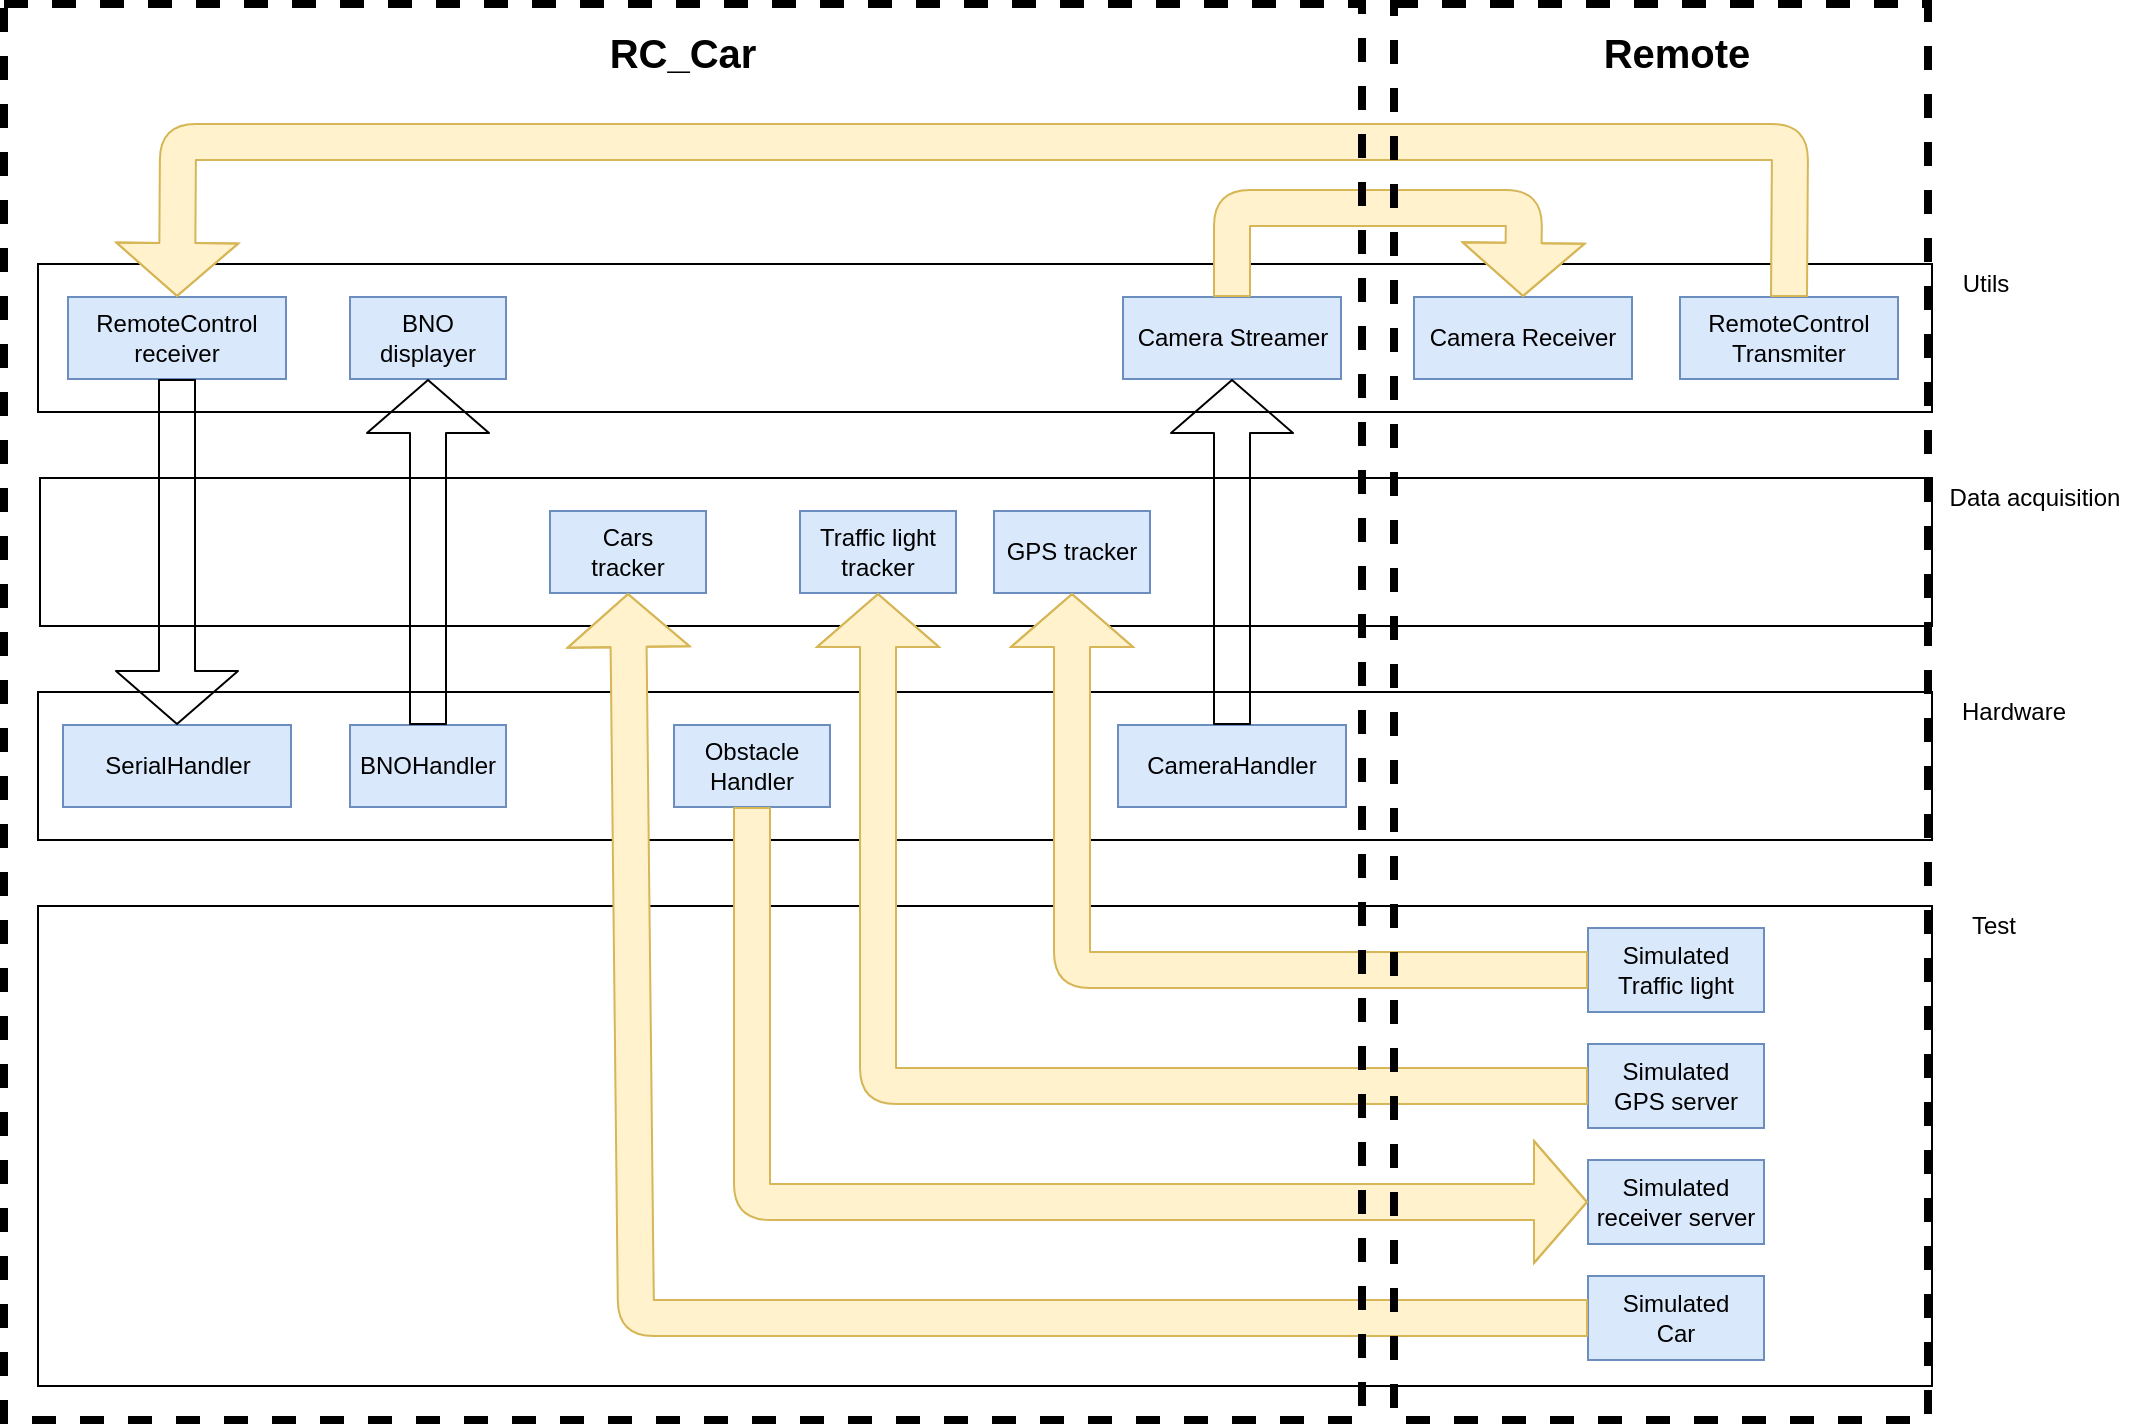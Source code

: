 <mxfile version="13.8.1" type="device"><diagram id="UYlzu1yYHDYjzZ8O7xxA" name="Page-1"><mxGraphModel dx="2034" dy="1203" grid="0" gridSize="10" guides="1" tooltips="1" connect="1" arrows="1" fold="1" page="0" pageScale="1" pageWidth="850" pageHeight="1100" math="0" shadow="0"><root><mxCell id="0"/><mxCell id="1" parent="0"/><mxCell id="5nQFiDofeOJ5iiHUcwmk-1" value="" style="rounded=0;whiteSpace=wrap;html=1;" parent="1" vertex="1"><mxGeometry x="-208" y="74" width="947" height="74" as="geometry"/></mxCell><mxCell id="5nQFiDofeOJ5iiHUcwmk-2" value="" style="rounded=0;whiteSpace=wrap;html=1;" parent="1" vertex="1"><mxGeometry x="-207" y="181" width="946" height="74" as="geometry"/></mxCell><mxCell id="5nQFiDofeOJ5iiHUcwmk-3" value="" style="rounded=0;whiteSpace=wrap;html=1;" parent="1" vertex="1"><mxGeometry x="-208" y="288" width="947" height="74" as="geometry"/></mxCell><mxCell id="5nQFiDofeOJ5iiHUcwmk-4" value="" style="rounded=0;whiteSpace=wrap;html=1;" parent="1" vertex="1"><mxGeometry x="-208" y="395" width="947" height="240" as="geometry"/></mxCell><mxCell id="5nQFiDofeOJ5iiHUcwmk-5" value="Data acquisition" style="text;html=1;strokeColor=none;fillColor=none;align=center;verticalAlign=middle;whiteSpace=wrap;rounded=0;" parent="1" vertex="1"><mxGeometry x="742" y="181" width="97" height="20" as="geometry"/></mxCell><mxCell id="5nQFiDofeOJ5iiHUcwmk-6" value="Hardware" style="text;html=1;strokeColor=none;fillColor=none;align=center;verticalAlign=middle;whiteSpace=wrap;rounded=0;" parent="1" vertex="1"><mxGeometry x="748" y="288" width="64" height="20" as="geometry"/></mxCell><mxCell id="5nQFiDofeOJ5iiHUcwmk-7" value="Utils" style="text;html=1;strokeColor=none;fillColor=none;align=center;verticalAlign=middle;whiteSpace=wrap;rounded=0;" parent="1" vertex="1"><mxGeometry x="746" y="74" width="40" height="20" as="geometry"/></mxCell><mxCell id="5nQFiDofeOJ5iiHUcwmk-8" value="Test" style="text;html=1;strokeColor=none;fillColor=none;align=center;verticalAlign=middle;whiteSpace=wrap;rounded=0;" parent="1" vertex="1"><mxGeometry x="754" y="395" width="32" height="20" as="geometry"/></mxCell><mxCell id="5nQFiDofeOJ5iiHUcwmk-9" value="&lt;div&gt;Simulated &lt;br&gt;&lt;/div&gt;&lt;div&gt;GPS server&lt;br&gt;&lt;/div&gt;" style="rounded=0;whiteSpace=wrap;html=1;fillColor=#dae8fc;strokeColor=#6c8ebf;" parent="1" vertex="1"><mxGeometry x="567" y="464" width="88" height="42" as="geometry"/></mxCell><mxCell id="5nQFiDofeOJ5iiHUcwmk-10" value="&lt;div&gt;Simulated &lt;br&gt;&lt;/div&gt;&lt;div&gt;Traffic light&lt;br&gt;&lt;/div&gt;" style="rounded=0;whiteSpace=wrap;html=1;fillColor=#dae8fc;strokeColor=#6c8ebf;" parent="1" vertex="1"><mxGeometry x="567" y="406" width="88" height="42" as="geometry"/></mxCell><mxCell id="5nQFiDofeOJ5iiHUcwmk-11" value="CameraHandler" style="rounded=0;whiteSpace=wrap;html=1;fillColor=#dae8fc;strokeColor=#6c8ebf;" parent="1" vertex="1"><mxGeometry x="332" y="304.5" width="114" height="41" as="geometry"/></mxCell><mxCell id="5nQFiDofeOJ5iiHUcwmk-12" value="SerialHandler" style="rounded=0;whiteSpace=wrap;html=1;fillColor=#dae8fc;strokeColor=#6c8ebf;" parent="1" vertex="1"><mxGeometry x="-195.5" y="304.5" width="114" height="41" as="geometry"/></mxCell><mxCell id="5nQFiDofeOJ5iiHUcwmk-13" value="GPS tracker" style="rounded=0;whiteSpace=wrap;html=1;fillColor=#dae8fc;strokeColor=#6c8ebf;" parent="1" vertex="1"><mxGeometry x="270" y="197.5" width="78" height="41" as="geometry"/></mxCell><mxCell id="5nQFiDofeOJ5iiHUcwmk-14" value="Traffic light tracker" style="rounded=0;whiteSpace=wrap;html=1;fillColor=#dae8fc;strokeColor=#6c8ebf;" parent="1" vertex="1"><mxGeometry x="173" y="197.5" width="78" height="41" as="geometry"/></mxCell><mxCell id="5nQFiDofeOJ5iiHUcwmk-15" value="Camera Streamer" style="rounded=0;whiteSpace=wrap;html=1;fillColor=#dae8fc;strokeColor=#6c8ebf;" parent="1" vertex="1"><mxGeometry x="334.5" y="90.5" width="109" height="41" as="geometry"/></mxCell><mxCell id="5nQFiDofeOJ5iiHUcwmk-16" value="&lt;div&gt;RemoteControl&lt;/div&gt;&lt;div&gt;receiver&lt;/div&gt;" style="rounded=0;whiteSpace=wrap;html=1;fillColor=#dae8fc;strokeColor=#6c8ebf;" parent="1" vertex="1"><mxGeometry x="-193" y="90.5" width="109" height="41" as="geometry"/></mxCell><mxCell id="5nQFiDofeOJ5iiHUcwmk-17" value="" style="shape=flexArrow;endArrow=classic;html=1;entryX=0.5;entryY=1;entryDx=0;entryDy=0;endWidth=42;endSize=8.5;width=18;" parent="1" source="5nQFiDofeOJ5iiHUcwmk-11" target="5nQFiDofeOJ5iiHUcwmk-15" edge="1"><mxGeometry width="50" height="50" relative="1" as="geometry"><mxPoint x="399" y="417" as="sourcePoint"/><mxPoint x="449" y="367" as="targetPoint"/></mxGeometry></mxCell><mxCell id="5nQFiDofeOJ5iiHUcwmk-18" value="" style="shape=flexArrow;endArrow=classic;html=1;entryX=0.5;entryY=0;entryDx=0;entryDy=0;endWidth=42;endSize=8.5;width=18;exitX=0.5;exitY=1;exitDx=0;exitDy=0;" parent="1" source="5nQFiDofeOJ5iiHUcwmk-16" target="5nQFiDofeOJ5iiHUcwmk-12" edge="1"><mxGeometry width="50" height="50" relative="1" as="geometry"><mxPoint x="-193" y="151" as="sourcePoint"/><mxPoint x="22" y="135" as="targetPoint"/></mxGeometry></mxCell><mxCell id="5nQFiDofeOJ5iiHUcwmk-19" value="" style="shape=flexArrow;endArrow=classic;html=1;endWidth=42;endSize=8.5;width=18;exitX=0;exitY=0.5;exitDx=0;exitDy=0;entryX=0.5;entryY=1;entryDx=0;entryDy=0;fillColor=#fff2cc;strokeColor=#d6b656;" parent="1" source="5nQFiDofeOJ5iiHUcwmk-10" target="5nQFiDofeOJ5iiHUcwmk-13" edge="1"><mxGeometry width="50" height="50" relative="1" as="geometry"><mxPoint x="498" y="304.5" as="sourcePoint"/><mxPoint x="498" y="131.5" as="targetPoint"/><Array as="points"><mxPoint x="309" y="427"/></Array></mxGeometry></mxCell><mxCell id="5nQFiDofeOJ5iiHUcwmk-20" value="" style="shape=flexArrow;endArrow=classic;html=1;endWidth=42;endSize=8.5;width=18;exitX=0;exitY=0.5;exitDx=0;exitDy=0;entryX=0.5;entryY=1;entryDx=0;entryDy=0;fillColor=#fff2cc;strokeColor=#d6b656;" parent="1" source="5nQFiDofeOJ5iiHUcwmk-9" target="5nQFiDofeOJ5iiHUcwmk-14" edge="1"><mxGeometry width="50" height="50" relative="1" as="geometry"><mxPoint x="124" y="415" as="sourcePoint"/><mxPoint x="125.788" y="242.5" as="targetPoint"/><Array as="points"><mxPoint x="212" y="485"/></Array></mxGeometry></mxCell><mxCell id="5nQFiDofeOJ5iiHUcwmk-22" value="Camera Receiver" style="rounded=0;whiteSpace=wrap;html=1;fillColor=#dae8fc;strokeColor=#6c8ebf;" parent="1" vertex="1"><mxGeometry x="480" y="90.5" width="109" height="41" as="geometry"/></mxCell><mxCell id="5nQFiDofeOJ5iiHUcwmk-23" value="&lt;div&gt;RemoteControl&lt;/div&gt;&lt;div&gt;Transmiter&lt;br&gt;&lt;/div&gt;" style="rounded=0;whiteSpace=wrap;html=1;fillColor=#dae8fc;strokeColor=#6c8ebf;" parent="1" vertex="1"><mxGeometry x="613" y="90.5" width="109" height="41" as="geometry"/></mxCell><mxCell id="5nQFiDofeOJ5iiHUcwmk-24" value="" style="shape=flexArrow;endArrow=classic;html=1;endWidth=42;endSize=8.5;width=18;exitX=0.5;exitY=0;exitDx=0;exitDy=0;entryX=0.5;entryY=0;entryDx=0;entryDy=0;fillColor=#fff2cc;strokeColor=#d6b656;" parent="1" source="5nQFiDofeOJ5iiHUcwmk-23" target="5nQFiDofeOJ5iiHUcwmk-16" edge="1"><mxGeometry width="50" height="50" relative="1" as="geometry"><mxPoint x="152" y="411" as="sourcePoint"/><mxPoint x="152" y="238.5" as="targetPoint"/><Array as="points"><mxPoint x="668" y="13"/><mxPoint x="-138" y="13"/></Array></mxGeometry></mxCell><mxCell id="5nQFiDofeOJ5iiHUcwmk-25" value="" style="shape=flexArrow;endArrow=classic;html=1;endWidth=42;endSize=8.5;width=18;exitX=0.5;exitY=0;exitDx=0;exitDy=0;entryX=0.5;entryY=0;entryDx=0;entryDy=0;fillColor=#fff2cc;strokeColor=#d6b656;" parent="1" source="5nQFiDofeOJ5iiHUcwmk-15" target="5nQFiDofeOJ5iiHUcwmk-22" edge="1"><mxGeometry width="50" height="50" relative="1" as="geometry"><mxPoint x="667.5" y="90.5" as="sourcePoint"/><mxPoint x="33" y="90.5" as="targetPoint"/><Array as="points"><mxPoint x="389" y="46"/><mxPoint x="535" y="46"/></Array></mxGeometry></mxCell><mxCell id="5nQFiDofeOJ5iiHUcwmk-28" value="&lt;font style=&quot;font-size: 20px&quot;&gt;&lt;b&gt;&lt;font style=&quot;font-size: 20px&quot;&gt;RC_Car&lt;/font&gt;&lt;/b&gt;&lt;/font&gt;" style="text;html=1;strokeColor=none;fillColor=none;align=center;verticalAlign=middle;whiteSpace=wrap;rounded=0;dashed=1;" parent="1" vertex="1"><mxGeometry x="63" y="-42" width="103" height="20" as="geometry"/></mxCell><mxCell id="5nQFiDofeOJ5iiHUcwmk-29" value="&lt;font style=&quot;font-size: 20px&quot;&gt;&lt;b&gt;Remote&lt;/b&gt;&lt;/font&gt;" style="text;html=1;strokeColor=none;fillColor=none;align=center;verticalAlign=middle;whiteSpace=wrap;rounded=0;dashed=1;" parent="1" vertex="1"><mxGeometry x="559.5" y="-42" width="103" height="20" as="geometry"/></mxCell><mxCell id="5nQFiDofeOJ5iiHUcwmk-30" value="&lt;div&gt;Simulated &lt;br&gt;&lt;/div&gt;&lt;div&gt;Car&lt;br&gt;&lt;/div&gt;" style="rounded=0;whiteSpace=wrap;html=1;fillColor=#dae8fc;strokeColor=#6c8ebf;" parent="1" vertex="1"><mxGeometry x="567" y="580" width="88" height="42" as="geometry"/></mxCell><mxCell id="5nQFiDofeOJ5iiHUcwmk-31" value="&lt;div&gt;Simulated &lt;br&gt;&lt;/div&gt;&lt;div&gt;receiver server&lt;br&gt;&lt;/div&gt;" style="rounded=0;whiteSpace=wrap;html=1;fillColor=#dae8fc;strokeColor=#6c8ebf;" parent="1" vertex="1"><mxGeometry x="567" y="522" width="88" height="42" as="geometry"/></mxCell><mxCell id="5nQFiDofeOJ5iiHUcwmk-32" value="&lt;div&gt;Obstacle&lt;/div&gt;&lt;div&gt;Handler&lt;/div&gt;" style="rounded=0;whiteSpace=wrap;html=1;fillColor=#dae8fc;strokeColor=#6c8ebf;" parent="1" vertex="1"><mxGeometry x="110" y="304.5" width="78" height="41" as="geometry"/></mxCell><mxCell id="5nQFiDofeOJ5iiHUcwmk-34" value="&lt;div&gt;Cars&lt;/div&gt;&lt;div&gt;tracker&lt;br&gt;&lt;/div&gt;" style="rounded=0;whiteSpace=wrap;html=1;fillColor=#dae8fc;strokeColor=#6c8ebf;" parent="1" vertex="1"><mxGeometry x="48" y="197.5" width="78" height="41" as="geometry"/></mxCell><mxCell id="5nQFiDofeOJ5iiHUcwmk-35" value="" style="shape=flexArrow;endArrow=classic;html=1;endWidth=42;endSize=8.5;width=18;exitX=0;exitY=0.5;exitDx=0;exitDy=0;entryX=0.5;entryY=1;entryDx=0;entryDy=0;fillColor=#fff2cc;strokeColor=#d6b656;" parent="1" source="5nQFiDofeOJ5iiHUcwmk-30" target="5nQFiDofeOJ5iiHUcwmk-34" edge="1"><mxGeometry width="50" height="50" relative="1" as="geometry"><mxPoint x="567" y="485" as="sourcePoint"/><mxPoint x="190" y="238.5" as="targetPoint"/><Array as="points"><mxPoint x="91" y="601"/></Array></mxGeometry></mxCell><mxCell id="5nQFiDofeOJ5iiHUcwmk-36" value="" style="shape=flexArrow;endArrow=classic;html=1;endWidth=42;endSize=8.5;width=18;exitX=0.5;exitY=1;exitDx=0;exitDy=0;entryX=0;entryY=0.5;entryDx=0;entryDy=0;fillColor=#fff2cc;strokeColor=#d6b656;" parent="1" source="5nQFiDofeOJ5iiHUcwmk-32" target="5nQFiDofeOJ5iiHUcwmk-31" edge="1"><mxGeometry width="50" height="50" relative="1" as="geometry"><mxPoint x="567" y="601" as="sourcePoint"/><mxPoint x="49" y="238.5" as="targetPoint"/><Array as="points"><mxPoint x="149" y="543"/></Array></mxGeometry></mxCell><mxCell id="fd0ZjqFOO8JSeFWLgxUp-1" value="BNOHandler" style="rounded=0;whiteSpace=wrap;html=1;fillColor=#dae8fc;strokeColor=#6c8ebf;" vertex="1" parent="1"><mxGeometry x="-52" y="304.5" width="78" height="41" as="geometry"/></mxCell><mxCell id="fd0ZjqFOO8JSeFWLgxUp-2" value="&lt;div&gt;BNO&lt;/div&gt;&lt;div&gt;displayer&lt;/div&gt;" style="rounded=0;whiteSpace=wrap;html=1;fillColor=#dae8fc;strokeColor=#6c8ebf;" vertex="1" parent="1"><mxGeometry x="-52" y="90.5" width="78" height="41" as="geometry"/></mxCell><mxCell id="fd0ZjqFOO8JSeFWLgxUp-3" value="" style="shape=flexArrow;endArrow=classic;html=1;entryX=0.5;entryY=1;entryDx=0;entryDy=0;endWidth=42;endSize=8.5;width=18;exitX=0.5;exitY=0;exitDx=0;exitDy=0;" edge="1" parent="1" source="fd0ZjqFOO8JSeFWLgxUp-1" target="fd0ZjqFOO8JSeFWLgxUp-2"><mxGeometry width="50" height="50" relative="1" as="geometry"><mxPoint x="389" y="304.5" as="sourcePoint"/><mxPoint x="389" y="131.5" as="targetPoint"/></mxGeometry></mxCell><mxCell id="5nQFiDofeOJ5iiHUcwmk-26" value="" style="rounded=0;whiteSpace=wrap;html=1;fillColor=none;strokeWidth=4;dashed=1;" parent="1" vertex="1"><mxGeometry x="470" y="-56" width="267" height="708" as="geometry"/></mxCell><mxCell id="5nQFiDofeOJ5iiHUcwmk-27" value="" style="rounded=0;whiteSpace=wrap;html=1;fillColor=none;strokeWidth=4;dashed=1;" parent="1" vertex="1"><mxGeometry x="-225" y="-56" width="679" height="708" as="geometry"/></mxCell></root></mxGraphModel></diagram></mxfile>